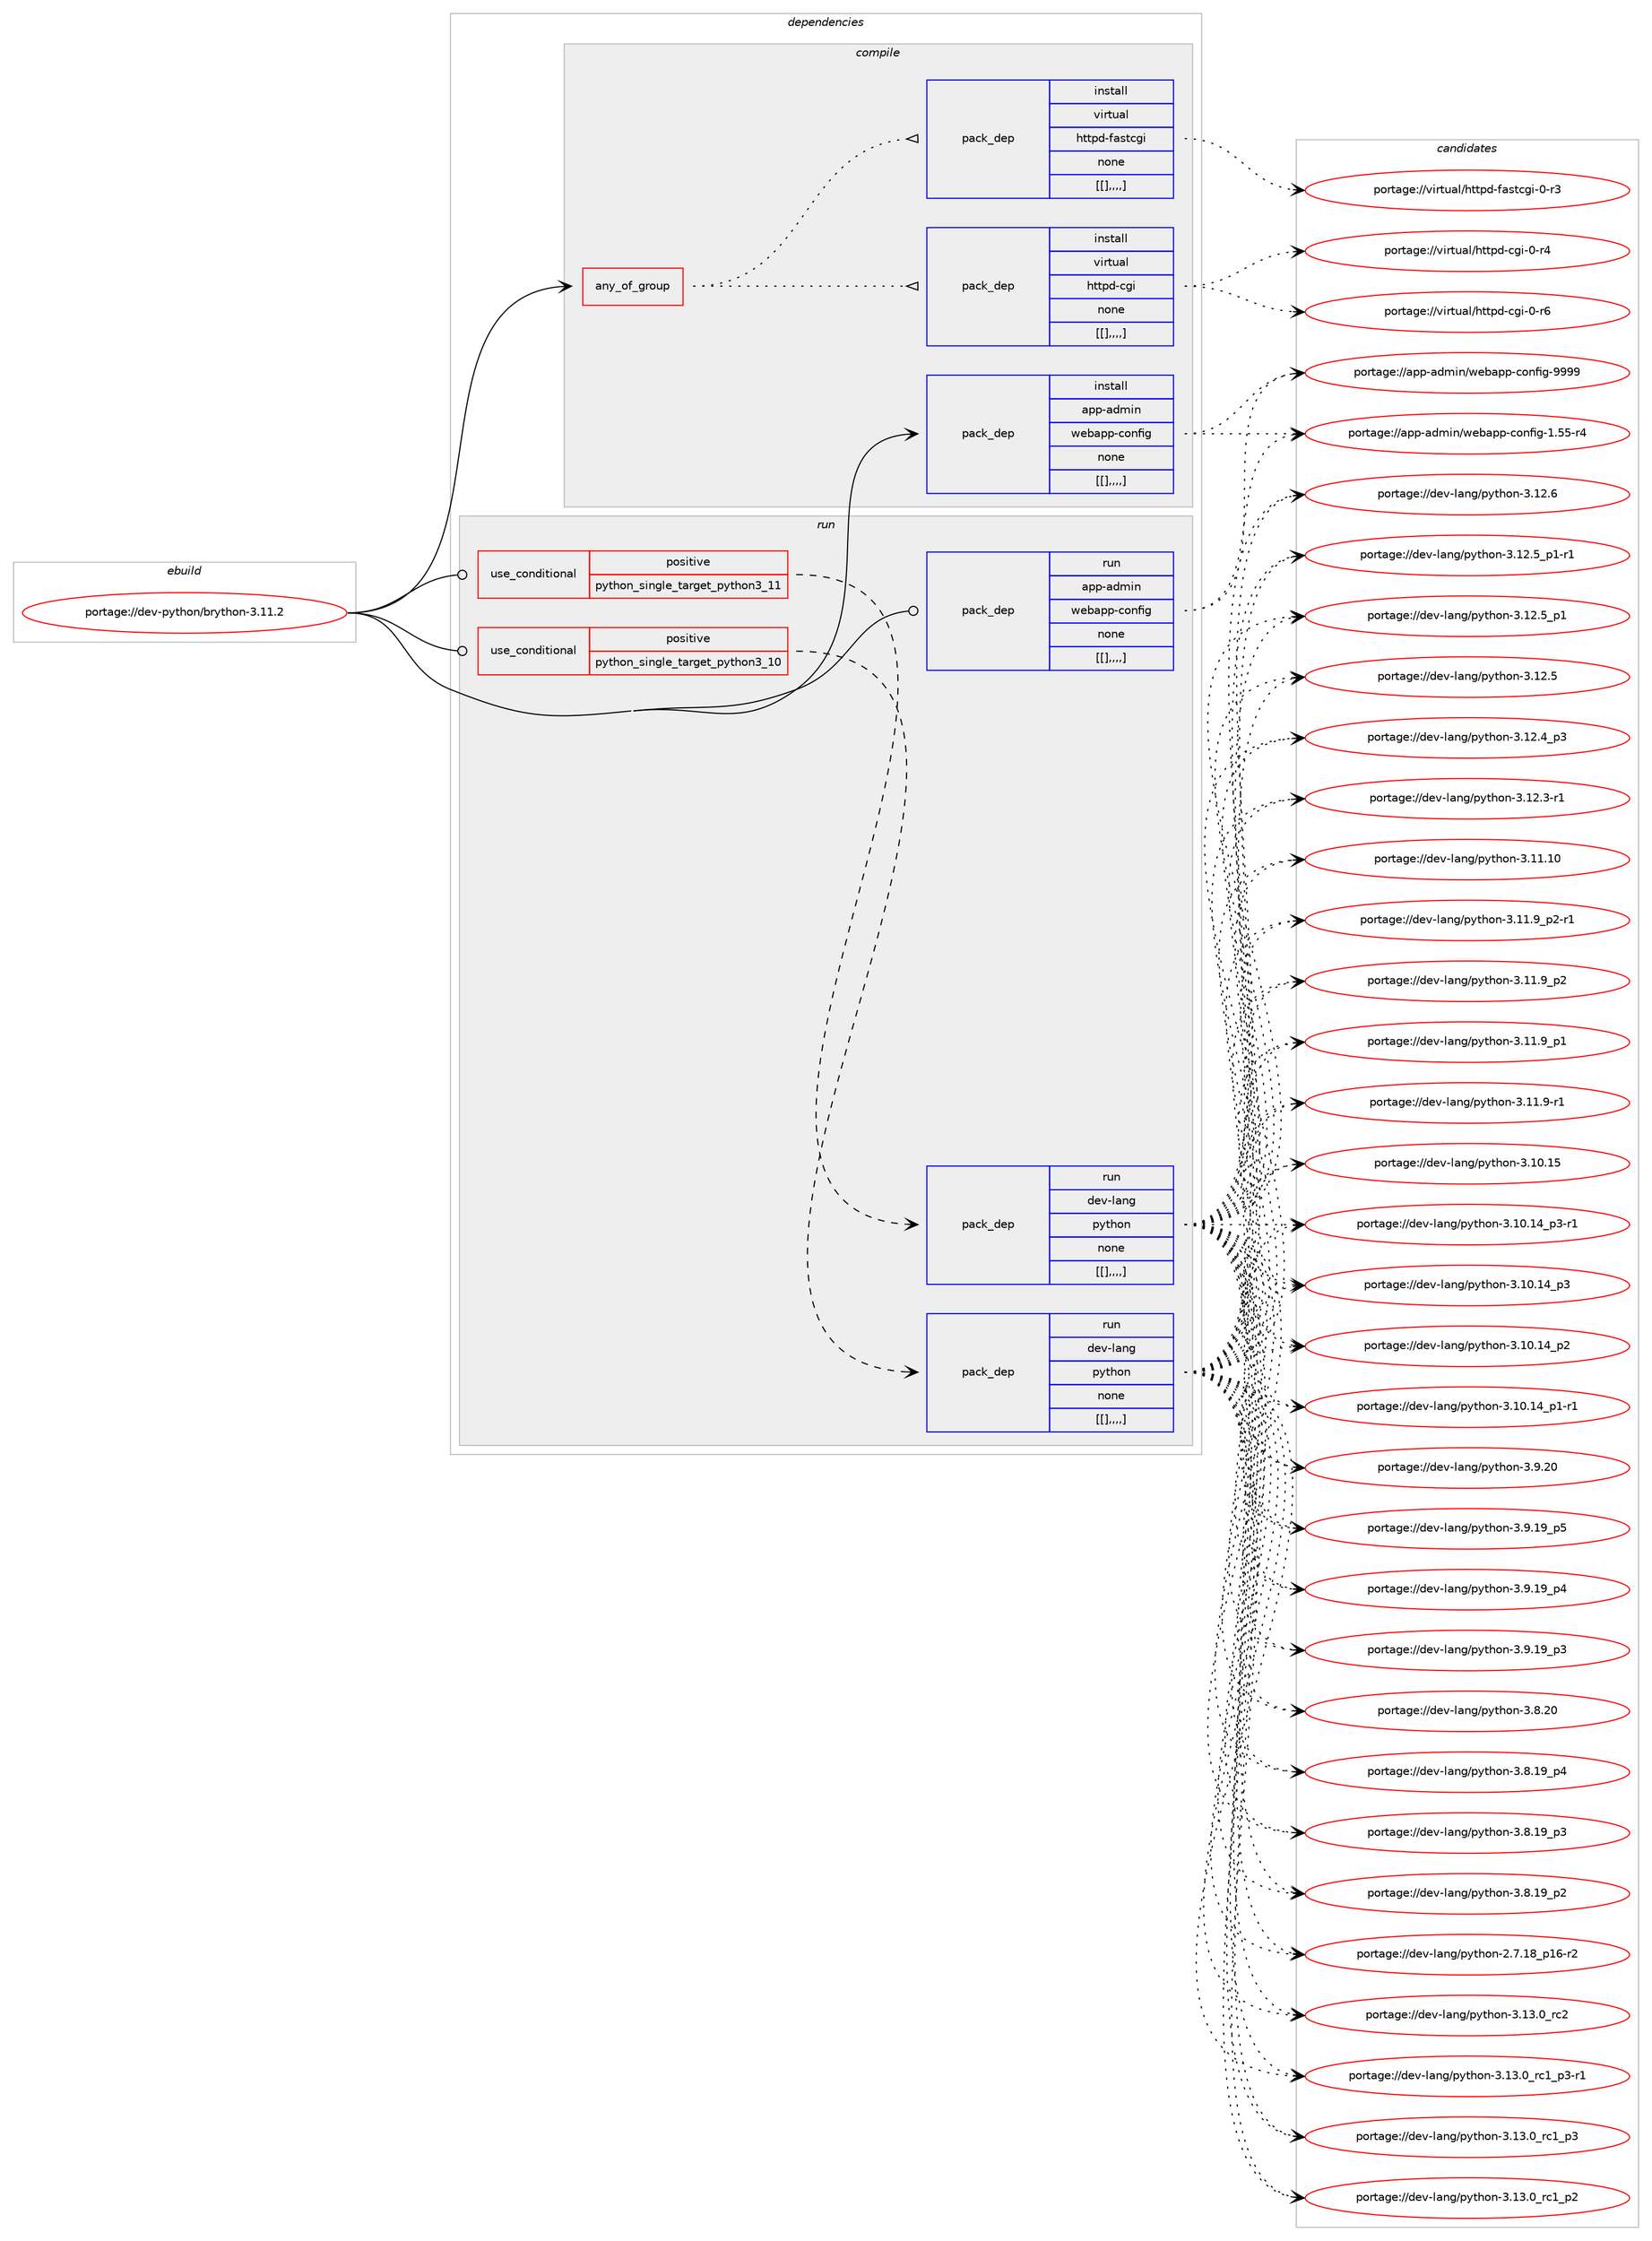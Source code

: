 digraph prolog {

# *************
# Graph options
# *************

newrank=true;
concentrate=true;
compound=true;
graph [rankdir=LR,fontname=Helvetica,fontsize=10,ranksep=1.5];#, ranksep=2.5, nodesep=0.2];
edge  [arrowhead=vee];
node  [fontname=Helvetica,fontsize=10];

# **********
# The ebuild
# **********

subgraph cluster_leftcol {
color=gray;
label=<<i>ebuild</i>>;
id [label="portage://dev-python/brython-3.11.2", color=red, width=4, href="../dev-python/brython-3.11.2.svg"];
}

# ****************
# The dependencies
# ****************

subgraph cluster_midcol {
color=gray;
label=<<i>dependencies</i>>;
subgraph cluster_compile {
fillcolor="#eeeeee";
style=filled;
label=<<i>compile</i>>;
subgraph any1063 {
dependency144106 [label=<<TABLE BORDER="0" CELLBORDER="1" CELLSPACING="0" CELLPADDING="4"><TR><TD CELLPADDING="10">any_of_group</TD></TR></TABLE>>, shape=none, color=red];subgraph pack110848 {
dependency144107 [label=<<TABLE BORDER="0" CELLBORDER="1" CELLSPACING="0" CELLPADDING="4" WIDTH="220"><TR><TD ROWSPAN="6" CELLPADDING="30">pack_dep</TD></TR><TR><TD WIDTH="110">install</TD></TR><TR><TD>virtual</TD></TR><TR><TD>httpd-cgi</TD></TR><TR><TD>none</TD></TR><TR><TD>[[],,,,]</TD></TR></TABLE>>, shape=none, color=blue];
}
dependency144106:e -> dependency144107:w [weight=20,style="dotted",arrowhead="oinv"];
subgraph pack110849 {
dependency144108 [label=<<TABLE BORDER="0" CELLBORDER="1" CELLSPACING="0" CELLPADDING="4" WIDTH="220"><TR><TD ROWSPAN="6" CELLPADDING="30">pack_dep</TD></TR><TR><TD WIDTH="110">install</TD></TR><TR><TD>virtual</TD></TR><TR><TD>httpd-fastcgi</TD></TR><TR><TD>none</TD></TR><TR><TD>[[],,,,]</TD></TR></TABLE>>, shape=none, color=blue];
}
dependency144106:e -> dependency144108:w [weight=20,style="dotted",arrowhead="oinv"];
}
id:e -> dependency144106:w [weight=20,style="solid",arrowhead="vee"];
subgraph pack110850 {
dependency144109 [label=<<TABLE BORDER="0" CELLBORDER="1" CELLSPACING="0" CELLPADDING="4" WIDTH="220"><TR><TD ROWSPAN="6" CELLPADDING="30">pack_dep</TD></TR><TR><TD WIDTH="110">install</TD></TR><TR><TD>app-admin</TD></TR><TR><TD>webapp-config</TD></TR><TR><TD>none</TD></TR><TR><TD>[[],,,,]</TD></TR></TABLE>>, shape=none, color=blue];
}
id:e -> dependency144109:w [weight=20,style="solid",arrowhead="vee"];
}
subgraph cluster_compileandrun {
fillcolor="#eeeeee";
style=filled;
label=<<i>compile and run</i>>;
}
subgraph cluster_run {
fillcolor="#eeeeee";
style=filled;
label=<<i>run</i>>;
subgraph cond32045 {
dependency144110 [label=<<TABLE BORDER="0" CELLBORDER="1" CELLSPACING="0" CELLPADDING="4"><TR><TD ROWSPAN="3" CELLPADDING="10">use_conditional</TD></TR><TR><TD>positive</TD></TR><TR><TD>python_single_target_python3_10</TD></TR></TABLE>>, shape=none, color=red];
subgraph pack110851 {
dependency144111 [label=<<TABLE BORDER="0" CELLBORDER="1" CELLSPACING="0" CELLPADDING="4" WIDTH="220"><TR><TD ROWSPAN="6" CELLPADDING="30">pack_dep</TD></TR><TR><TD WIDTH="110">run</TD></TR><TR><TD>dev-lang</TD></TR><TR><TD>python</TD></TR><TR><TD>none</TD></TR><TR><TD>[[],,,,]</TD></TR></TABLE>>, shape=none, color=blue];
}
dependency144110:e -> dependency144111:w [weight=20,style="dashed",arrowhead="vee"];
}
id:e -> dependency144110:w [weight=20,style="solid",arrowhead="odot"];
subgraph cond32046 {
dependency144112 [label=<<TABLE BORDER="0" CELLBORDER="1" CELLSPACING="0" CELLPADDING="4"><TR><TD ROWSPAN="3" CELLPADDING="10">use_conditional</TD></TR><TR><TD>positive</TD></TR><TR><TD>python_single_target_python3_11</TD></TR></TABLE>>, shape=none, color=red];
subgraph pack110852 {
dependency144113 [label=<<TABLE BORDER="0" CELLBORDER="1" CELLSPACING="0" CELLPADDING="4" WIDTH="220"><TR><TD ROWSPAN="6" CELLPADDING="30">pack_dep</TD></TR><TR><TD WIDTH="110">run</TD></TR><TR><TD>dev-lang</TD></TR><TR><TD>python</TD></TR><TR><TD>none</TD></TR><TR><TD>[[],,,,]</TD></TR></TABLE>>, shape=none, color=blue];
}
dependency144112:e -> dependency144113:w [weight=20,style="dashed",arrowhead="vee"];
}
id:e -> dependency144112:w [weight=20,style="solid",arrowhead="odot"];
subgraph pack110853 {
dependency144114 [label=<<TABLE BORDER="0" CELLBORDER="1" CELLSPACING="0" CELLPADDING="4" WIDTH="220"><TR><TD ROWSPAN="6" CELLPADDING="30">pack_dep</TD></TR><TR><TD WIDTH="110">run</TD></TR><TR><TD>app-admin</TD></TR><TR><TD>webapp-config</TD></TR><TR><TD>none</TD></TR><TR><TD>[[],,,,]</TD></TR></TABLE>>, shape=none, color=blue];
}
id:e -> dependency144114:w [weight=20,style="solid",arrowhead="odot"];
}
}

# **************
# The candidates
# **************

subgraph cluster_choices {
rank=same;
color=gray;
label=<<i>candidates</i>>;

subgraph choice110848 {
color=black;
nodesep=1;
choice1181051141161179710847104116116112100459910310545484511454 [label="portage://virtual/httpd-cgi-0-r6", color=red, width=4,href="../virtual/httpd-cgi-0-r6.svg"];
choice1181051141161179710847104116116112100459910310545484511452 [label="portage://virtual/httpd-cgi-0-r4", color=red, width=4,href="../virtual/httpd-cgi-0-r4.svg"];
dependency144107:e -> choice1181051141161179710847104116116112100459910310545484511454:w [style=dotted,weight="100"];
dependency144107:e -> choice1181051141161179710847104116116112100459910310545484511452:w [style=dotted,weight="100"];
}
subgraph choice110849 {
color=black;
nodesep=1;
choice118105114116117971084710411611611210045102971151169910310545484511451 [label="portage://virtual/httpd-fastcgi-0-r3", color=red, width=4,href="../virtual/httpd-fastcgi-0-r3.svg"];
dependency144108:e -> choice118105114116117971084710411611611210045102971151169910310545484511451:w [style=dotted,weight="100"];
}
subgraph choice110850 {
color=black;
nodesep=1;
choice97112112459710010910511047119101989711211245991111101021051034557575757 [label="portage://app-admin/webapp-config-9999", color=red, width=4,href="../app-admin/webapp-config-9999.svg"];
choice971121124597100109105110471191019897112112459911111010210510345494653534511452 [label="portage://app-admin/webapp-config-1.55-r4", color=red, width=4,href="../app-admin/webapp-config-1.55-r4.svg"];
dependency144109:e -> choice97112112459710010910511047119101989711211245991111101021051034557575757:w [style=dotted,weight="100"];
dependency144109:e -> choice971121124597100109105110471191019897112112459911111010210510345494653534511452:w [style=dotted,weight="100"];
}
subgraph choice110851 {
color=black;
nodesep=1;
choice10010111845108971101034711212111610411111045514649514648951149950 [label="portage://dev-lang/python-3.13.0_rc2", color=red, width=4,href="../dev-lang/python-3.13.0_rc2.svg"];
choice1001011184510897110103471121211161041111104551464951464895114994995112514511449 [label="portage://dev-lang/python-3.13.0_rc1_p3-r1", color=red, width=4,href="../dev-lang/python-3.13.0_rc1_p3-r1.svg"];
choice100101118451089711010347112121116104111110455146495146489511499499511251 [label="portage://dev-lang/python-3.13.0_rc1_p3", color=red, width=4,href="../dev-lang/python-3.13.0_rc1_p3.svg"];
choice100101118451089711010347112121116104111110455146495146489511499499511250 [label="portage://dev-lang/python-3.13.0_rc1_p2", color=red, width=4,href="../dev-lang/python-3.13.0_rc1_p2.svg"];
choice10010111845108971101034711212111610411111045514649504654 [label="portage://dev-lang/python-3.12.6", color=red, width=4,href="../dev-lang/python-3.12.6.svg"];
choice1001011184510897110103471121211161041111104551464950465395112494511449 [label="portage://dev-lang/python-3.12.5_p1-r1", color=red, width=4,href="../dev-lang/python-3.12.5_p1-r1.svg"];
choice100101118451089711010347112121116104111110455146495046539511249 [label="portage://dev-lang/python-3.12.5_p1", color=red, width=4,href="../dev-lang/python-3.12.5_p1.svg"];
choice10010111845108971101034711212111610411111045514649504653 [label="portage://dev-lang/python-3.12.5", color=red, width=4,href="../dev-lang/python-3.12.5.svg"];
choice100101118451089711010347112121116104111110455146495046529511251 [label="portage://dev-lang/python-3.12.4_p3", color=red, width=4,href="../dev-lang/python-3.12.4_p3.svg"];
choice100101118451089711010347112121116104111110455146495046514511449 [label="portage://dev-lang/python-3.12.3-r1", color=red, width=4,href="../dev-lang/python-3.12.3-r1.svg"];
choice1001011184510897110103471121211161041111104551464949464948 [label="portage://dev-lang/python-3.11.10", color=red, width=4,href="../dev-lang/python-3.11.10.svg"];
choice1001011184510897110103471121211161041111104551464949465795112504511449 [label="portage://dev-lang/python-3.11.9_p2-r1", color=red, width=4,href="../dev-lang/python-3.11.9_p2-r1.svg"];
choice100101118451089711010347112121116104111110455146494946579511250 [label="portage://dev-lang/python-3.11.9_p2", color=red, width=4,href="../dev-lang/python-3.11.9_p2.svg"];
choice100101118451089711010347112121116104111110455146494946579511249 [label="portage://dev-lang/python-3.11.9_p1", color=red, width=4,href="../dev-lang/python-3.11.9_p1.svg"];
choice100101118451089711010347112121116104111110455146494946574511449 [label="portage://dev-lang/python-3.11.9-r1", color=red, width=4,href="../dev-lang/python-3.11.9-r1.svg"];
choice1001011184510897110103471121211161041111104551464948464953 [label="portage://dev-lang/python-3.10.15", color=red, width=4,href="../dev-lang/python-3.10.15.svg"];
choice100101118451089711010347112121116104111110455146494846495295112514511449 [label="portage://dev-lang/python-3.10.14_p3-r1", color=red, width=4,href="../dev-lang/python-3.10.14_p3-r1.svg"];
choice10010111845108971101034711212111610411111045514649484649529511251 [label="portage://dev-lang/python-3.10.14_p3", color=red, width=4,href="../dev-lang/python-3.10.14_p3.svg"];
choice10010111845108971101034711212111610411111045514649484649529511250 [label="portage://dev-lang/python-3.10.14_p2", color=red, width=4,href="../dev-lang/python-3.10.14_p2.svg"];
choice100101118451089711010347112121116104111110455146494846495295112494511449 [label="portage://dev-lang/python-3.10.14_p1-r1", color=red, width=4,href="../dev-lang/python-3.10.14_p1-r1.svg"];
choice10010111845108971101034711212111610411111045514657465048 [label="portage://dev-lang/python-3.9.20", color=red, width=4,href="../dev-lang/python-3.9.20.svg"];
choice100101118451089711010347112121116104111110455146574649579511253 [label="portage://dev-lang/python-3.9.19_p5", color=red, width=4,href="../dev-lang/python-3.9.19_p5.svg"];
choice100101118451089711010347112121116104111110455146574649579511252 [label="portage://dev-lang/python-3.9.19_p4", color=red, width=4,href="../dev-lang/python-3.9.19_p4.svg"];
choice100101118451089711010347112121116104111110455146574649579511251 [label="portage://dev-lang/python-3.9.19_p3", color=red, width=4,href="../dev-lang/python-3.9.19_p3.svg"];
choice10010111845108971101034711212111610411111045514656465048 [label="portage://dev-lang/python-3.8.20", color=red, width=4,href="../dev-lang/python-3.8.20.svg"];
choice100101118451089711010347112121116104111110455146564649579511252 [label="portage://dev-lang/python-3.8.19_p4", color=red, width=4,href="../dev-lang/python-3.8.19_p4.svg"];
choice100101118451089711010347112121116104111110455146564649579511251 [label="portage://dev-lang/python-3.8.19_p3", color=red, width=4,href="../dev-lang/python-3.8.19_p3.svg"];
choice100101118451089711010347112121116104111110455146564649579511250 [label="portage://dev-lang/python-3.8.19_p2", color=red, width=4,href="../dev-lang/python-3.8.19_p2.svg"];
choice100101118451089711010347112121116104111110455046554649569511249544511450 [label="portage://dev-lang/python-2.7.18_p16-r2", color=red, width=4,href="../dev-lang/python-2.7.18_p16-r2.svg"];
dependency144111:e -> choice10010111845108971101034711212111610411111045514649514648951149950:w [style=dotted,weight="100"];
dependency144111:e -> choice1001011184510897110103471121211161041111104551464951464895114994995112514511449:w [style=dotted,weight="100"];
dependency144111:e -> choice100101118451089711010347112121116104111110455146495146489511499499511251:w [style=dotted,weight="100"];
dependency144111:e -> choice100101118451089711010347112121116104111110455146495146489511499499511250:w [style=dotted,weight="100"];
dependency144111:e -> choice10010111845108971101034711212111610411111045514649504654:w [style=dotted,weight="100"];
dependency144111:e -> choice1001011184510897110103471121211161041111104551464950465395112494511449:w [style=dotted,weight="100"];
dependency144111:e -> choice100101118451089711010347112121116104111110455146495046539511249:w [style=dotted,weight="100"];
dependency144111:e -> choice10010111845108971101034711212111610411111045514649504653:w [style=dotted,weight="100"];
dependency144111:e -> choice100101118451089711010347112121116104111110455146495046529511251:w [style=dotted,weight="100"];
dependency144111:e -> choice100101118451089711010347112121116104111110455146495046514511449:w [style=dotted,weight="100"];
dependency144111:e -> choice1001011184510897110103471121211161041111104551464949464948:w [style=dotted,weight="100"];
dependency144111:e -> choice1001011184510897110103471121211161041111104551464949465795112504511449:w [style=dotted,weight="100"];
dependency144111:e -> choice100101118451089711010347112121116104111110455146494946579511250:w [style=dotted,weight="100"];
dependency144111:e -> choice100101118451089711010347112121116104111110455146494946579511249:w [style=dotted,weight="100"];
dependency144111:e -> choice100101118451089711010347112121116104111110455146494946574511449:w [style=dotted,weight="100"];
dependency144111:e -> choice1001011184510897110103471121211161041111104551464948464953:w [style=dotted,weight="100"];
dependency144111:e -> choice100101118451089711010347112121116104111110455146494846495295112514511449:w [style=dotted,weight="100"];
dependency144111:e -> choice10010111845108971101034711212111610411111045514649484649529511251:w [style=dotted,weight="100"];
dependency144111:e -> choice10010111845108971101034711212111610411111045514649484649529511250:w [style=dotted,weight="100"];
dependency144111:e -> choice100101118451089711010347112121116104111110455146494846495295112494511449:w [style=dotted,weight="100"];
dependency144111:e -> choice10010111845108971101034711212111610411111045514657465048:w [style=dotted,weight="100"];
dependency144111:e -> choice100101118451089711010347112121116104111110455146574649579511253:w [style=dotted,weight="100"];
dependency144111:e -> choice100101118451089711010347112121116104111110455146574649579511252:w [style=dotted,weight="100"];
dependency144111:e -> choice100101118451089711010347112121116104111110455146574649579511251:w [style=dotted,weight="100"];
dependency144111:e -> choice10010111845108971101034711212111610411111045514656465048:w [style=dotted,weight="100"];
dependency144111:e -> choice100101118451089711010347112121116104111110455146564649579511252:w [style=dotted,weight="100"];
dependency144111:e -> choice100101118451089711010347112121116104111110455146564649579511251:w [style=dotted,weight="100"];
dependency144111:e -> choice100101118451089711010347112121116104111110455146564649579511250:w [style=dotted,weight="100"];
dependency144111:e -> choice100101118451089711010347112121116104111110455046554649569511249544511450:w [style=dotted,weight="100"];
}
subgraph choice110852 {
color=black;
nodesep=1;
choice10010111845108971101034711212111610411111045514649514648951149950 [label="portage://dev-lang/python-3.13.0_rc2", color=red, width=4,href="../dev-lang/python-3.13.0_rc2.svg"];
choice1001011184510897110103471121211161041111104551464951464895114994995112514511449 [label="portage://dev-lang/python-3.13.0_rc1_p3-r1", color=red, width=4,href="../dev-lang/python-3.13.0_rc1_p3-r1.svg"];
choice100101118451089711010347112121116104111110455146495146489511499499511251 [label="portage://dev-lang/python-3.13.0_rc1_p3", color=red, width=4,href="../dev-lang/python-3.13.0_rc1_p3.svg"];
choice100101118451089711010347112121116104111110455146495146489511499499511250 [label="portage://dev-lang/python-3.13.0_rc1_p2", color=red, width=4,href="../dev-lang/python-3.13.0_rc1_p2.svg"];
choice10010111845108971101034711212111610411111045514649504654 [label="portage://dev-lang/python-3.12.6", color=red, width=4,href="../dev-lang/python-3.12.6.svg"];
choice1001011184510897110103471121211161041111104551464950465395112494511449 [label="portage://dev-lang/python-3.12.5_p1-r1", color=red, width=4,href="../dev-lang/python-3.12.5_p1-r1.svg"];
choice100101118451089711010347112121116104111110455146495046539511249 [label="portage://dev-lang/python-3.12.5_p1", color=red, width=4,href="../dev-lang/python-3.12.5_p1.svg"];
choice10010111845108971101034711212111610411111045514649504653 [label="portage://dev-lang/python-3.12.5", color=red, width=4,href="../dev-lang/python-3.12.5.svg"];
choice100101118451089711010347112121116104111110455146495046529511251 [label="portage://dev-lang/python-3.12.4_p3", color=red, width=4,href="../dev-lang/python-3.12.4_p3.svg"];
choice100101118451089711010347112121116104111110455146495046514511449 [label="portage://dev-lang/python-3.12.3-r1", color=red, width=4,href="../dev-lang/python-3.12.3-r1.svg"];
choice1001011184510897110103471121211161041111104551464949464948 [label="portage://dev-lang/python-3.11.10", color=red, width=4,href="../dev-lang/python-3.11.10.svg"];
choice1001011184510897110103471121211161041111104551464949465795112504511449 [label="portage://dev-lang/python-3.11.9_p2-r1", color=red, width=4,href="../dev-lang/python-3.11.9_p2-r1.svg"];
choice100101118451089711010347112121116104111110455146494946579511250 [label="portage://dev-lang/python-3.11.9_p2", color=red, width=4,href="../dev-lang/python-3.11.9_p2.svg"];
choice100101118451089711010347112121116104111110455146494946579511249 [label="portage://dev-lang/python-3.11.9_p1", color=red, width=4,href="../dev-lang/python-3.11.9_p1.svg"];
choice100101118451089711010347112121116104111110455146494946574511449 [label="portage://dev-lang/python-3.11.9-r1", color=red, width=4,href="../dev-lang/python-3.11.9-r1.svg"];
choice1001011184510897110103471121211161041111104551464948464953 [label="portage://dev-lang/python-3.10.15", color=red, width=4,href="../dev-lang/python-3.10.15.svg"];
choice100101118451089711010347112121116104111110455146494846495295112514511449 [label="portage://dev-lang/python-3.10.14_p3-r1", color=red, width=4,href="../dev-lang/python-3.10.14_p3-r1.svg"];
choice10010111845108971101034711212111610411111045514649484649529511251 [label="portage://dev-lang/python-3.10.14_p3", color=red, width=4,href="../dev-lang/python-3.10.14_p3.svg"];
choice10010111845108971101034711212111610411111045514649484649529511250 [label="portage://dev-lang/python-3.10.14_p2", color=red, width=4,href="../dev-lang/python-3.10.14_p2.svg"];
choice100101118451089711010347112121116104111110455146494846495295112494511449 [label="portage://dev-lang/python-3.10.14_p1-r1", color=red, width=4,href="../dev-lang/python-3.10.14_p1-r1.svg"];
choice10010111845108971101034711212111610411111045514657465048 [label="portage://dev-lang/python-3.9.20", color=red, width=4,href="../dev-lang/python-3.9.20.svg"];
choice100101118451089711010347112121116104111110455146574649579511253 [label="portage://dev-lang/python-3.9.19_p5", color=red, width=4,href="../dev-lang/python-3.9.19_p5.svg"];
choice100101118451089711010347112121116104111110455146574649579511252 [label="portage://dev-lang/python-3.9.19_p4", color=red, width=4,href="../dev-lang/python-3.9.19_p4.svg"];
choice100101118451089711010347112121116104111110455146574649579511251 [label="portage://dev-lang/python-3.9.19_p3", color=red, width=4,href="../dev-lang/python-3.9.19_p3.svg"];
choice10010111845108971101034711212111610411111045514656465048 [label="portage://dev-lang/python-3.8.20", color=red, width=4,href="../dev-lang/python-3.8.20.svg"];
choice100101118451089711010347112121116104111110455146564649579511252 [label="portage://dev-lang/python-3.8.19_p4", color=red, width=4,href="../dev-lang/python-3.8.19_p4.svg"];
choice100101118451089711010347112121116104111110455146564649579511251 [label="portage://dev-lang/python-3.8.19_p3", color=red, width=4,href="../dev-lang/python-3.8.19_p3.svg"];
choice100101118451089711010347112121116104111110455146564649579511250 [label="portage://dev-lang/python-3.8.19_p2", color=red, width=4,href="../dev-lang/python-3.8.19_p2.svg"];
choice100101118451089711010347112121116104111110455046554649569511249544511450 [label="portage://dev-lang/python-2.7.18_p16-r2", color=red, width=4,href="../dev-lang/python-2.7.18_p16-r2.svg"];
dependency144113:e -> choice10010111845108971101034711212111610411111045514649514648951149950:w [style=dotted,weight="100"];
dependency144113:e -> choice1001011184510897110103471121211161041111104551464951464895114994995112514511449:w [style=dotted,weight="100"];
dependency144113:e -> choice100101118451089711010347112121116104111110455146495146489511499499511251:w [style=dotted,weight="100"];
dependency144113:e -> choice100101118451089711010347112121116104111110455146495146489511499499511250:w [style=dotted,weight="100"];
dependency144113:e -> choice10010111845108971101034711212111610411111045514649504654:w [style=dotted,weight="100"];
dependency144113:e -> choice1001011184510897110103471121211161041111104551464950465395112494511449:w [style=dotted,weight="100"];
dependency144113:e -> choice100101118451089711010347112121116104111110455146495046539511249:w [style=dotted,weight="100"];
dependency144113:e -> choice10010111845108971101034711212111610411111045514649504653:w [style=dotted,weight="100"];
dependency144113:e -> choice100101118451089711010347112121116104111110455146495046529511251:w [style=dotted,weight="100"];
dependency144113:e -> choice100101118451089711010347112121116104111110455146495046514511449:w [style=dotted,weight="100"];
dependency144113:e -> choice1001011184510897110103471121211161041111104551464949464948:w [style=dotted,weight="100"];
dependency144113:e -> choice1001011184510897110103471121211161041111104551464949465795112504511449:w [style=dotted,weight="100"];
dependency144113:e -> choice100101118451089711010347112121116104111110455146494946579511250:w [style=dotted,weight="100"];
dependency144113:e -> choice100101118451089711010347112121116104111110455146494946579511249:w [style=dotted,weight="100"];
dependency144113:e -> choice100101118451089711010347112121116104111110455146494946574511449:w [style=dotted,weight="100"];
dependency144113:e -> choice1001011184510897110103471121211161041111104551464948464953:w [style=dotted,weight="100"];
dependency144113:e -> choice100101118451089711010347112121116104111110455146494846495295112514511449:w [style=dotted,weight="100"];
dependency144113:e -> choice10010111845108971101034711212111610411111045514649484649529511251:w [style=dotted,weight="100"];
dependency144113:e -> choice10010111845108971101034711212111610411111045514649484649529511250:w [style=dotted,weight="100"];
dependency144113:e -> choice100101118451089711010347112121116104111110455146494846495295112494511449:w [style=dotted,weight="100"];
dependency144113:e -> choice10010111845108971101034711212111610411111045514657465048:w [style=dotted,weight="100"];
dependency144113:e -> choice100101118451089711010347112121116104111110455146574649579511253:w [style=dotted,weight="100"];
dependency144113:e -> choice100101118451089711010347112121116104111110455146574649579511252:w [style=dotted,weight="100"];
dependency144113:e -> choice100101118451089711010347112121116104111110455146574649579511251:w [style=dotted,weight="100"];
dependency144113:e -> choice10010111845108971101034711212111610411111045514656465048:w [style=dotted,weight="100"];
dependency144113:e -> choice100101118451089711010347112121116104111110455146564649579511252:w [style=dotted,weight="100"];
dependency144113:e -> choice100101118451089711010347112121116104111110455146564649579511251:w [style=dotted,weight="100"];
dependency144113:e -> choice100101118451089711010347112121116104111110455146564649579511250:w [style=dotted,weight="100"];
dependency144113:e -> choice100101118451089711010347112121116104111110455046554649569511249544511450:w [style=dotted,weight="100"];
}
subgraph choice110853 {
color=black;
nodesep=1;
choice97112112459710010910511047119101989711211245991111101021051034557575757 [label="portage://app-admin/webapp-config-9999", color=red, width=4,href="../app-admin/webapp-config-9999.svg"];
choice971121124597100109105110471191019897112112459911111010210510345494653534511452 [label="portage://app-admin/webapp-config-1.55-r4", color=red, width=4,href="../app-admin/webapp-config-1.55-r4.svg"];
dependency144114:e -> choice97112112459710010910511047119101989711211245991111101021051034557575757:w [style=dotted,weight="100"];
dependency144114:e -> choice971121124597100109105110471191019897112112459911111010210510345494653534511452:w [style=dotted,weight="100"];
}
}

}

